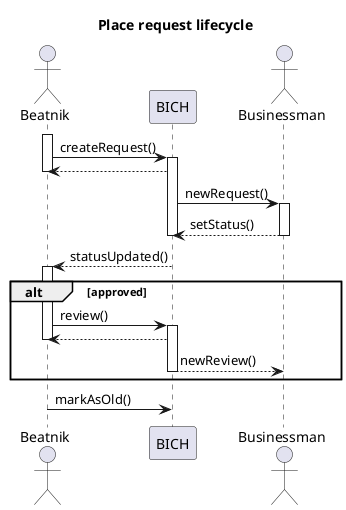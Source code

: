 @startuml

actor Beatnik
participant BICH
actor Businessman

title Place request lifecycle

activate Beatnik
Beatnik ->BICH: createRequest()
activate BICH
BICH --> Beatnik
deactivate Beatnik

BICH -> Businessman : newRequest()
activate Businessman
Businessman --> BICH : setStatus()
deactivate Businessman
deactivate BICH

BICH --> Beatnik : statusUpdated()

alt approved
    activate Beatnik
    Beatnik -> BICH: review()
    activate BICH
    BICH --> Beatnik
    deactivate Beatnik
    BICH --> Businessman : newReview()
    deactivate BICH
end

Beatnik -> BICH : markAsOld()
@enduml